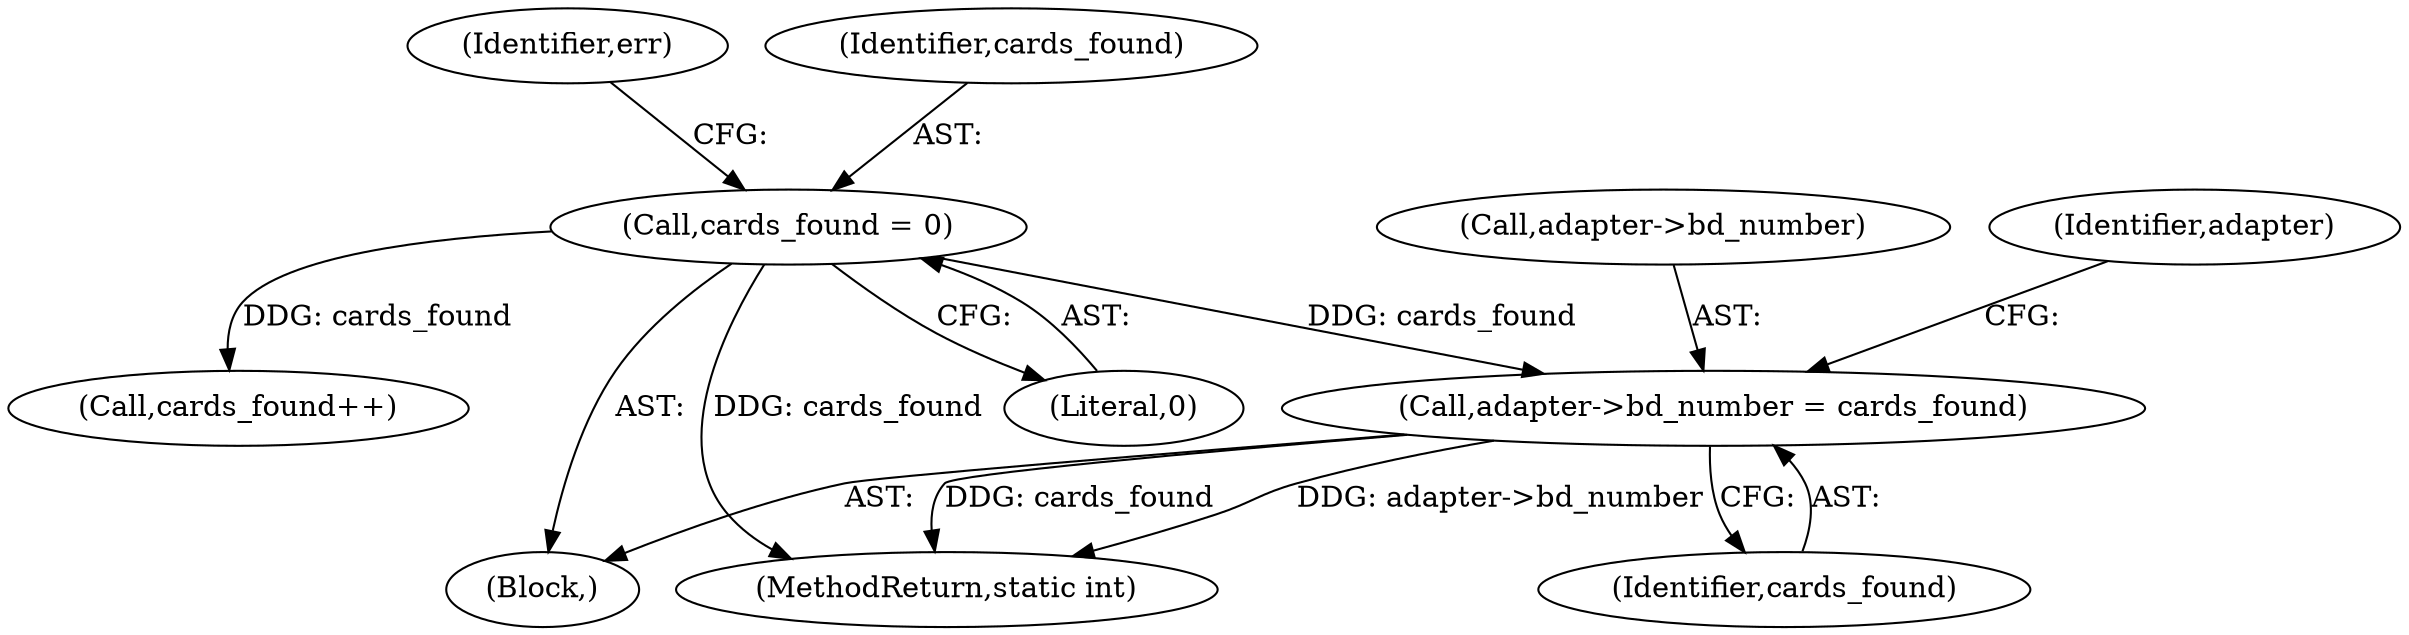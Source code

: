 digraph "0_linux_f43bfaeddc79effbf3d0fcb53ca477cca66f3db8@pointer" {
"1000281" [label="(Call,adapter->bd_number = cards_found)"];
"1000119" [label="(Call,cards_found = 0)"];
"1000281" [label="(Call,adapter->bd_number = cards_found)"];
"1000282" [label="(Call,adapter->bd_number)"];
"1000123" [label="(Identifier,err)"];
"1000410" [label="(Call,cards_found++)"];
"1000112" [label="(Block,)"];
"1000285" [label="(Identifier,cards_found)"];
"1000288" [label="(Identifier,adapter)"];
"1000436" [label="(MethodReturn,static int)"];
"1000120" [label="(Identifier,cards_found)"];
"1000121" [label="(Literal,0)"];
"1000119" [label="(Call,cards_found = 0)"];
"1000281" -> "1000112"  [label="AST: "];
"1000281" -> "1000285"  [label="CFG: "];
"1000282" -> "1000281"  [label="AST: "];
"1000285" -> "1000281"  [label="AST: "];
"1000288" -> "1000281"  [label="CFG: "];
"1000281" -> "1000436"  [label="DDG: cards_found"];
"1000281" -> "1000436"  [label="DDG: adapter->bd_number"];
"1000119" -> "1000281"  [label="DDG: cards_found"];
"1000119" -> "1000112"  [label="AST: "];
"1000119" -> "1000121"  [label="CFG: "];
"1000120" -> "1000119"  [label="AST: "];
"1000121" -> "1000119"  [label="AST: "];
"1000123" -> "1000119"  [label="CFG: "];
"1000119" -> "1000436"  [label="DDG: cards_found"];
"1000119" -> "1000410"  [label="DDG: cards_found"];
}
